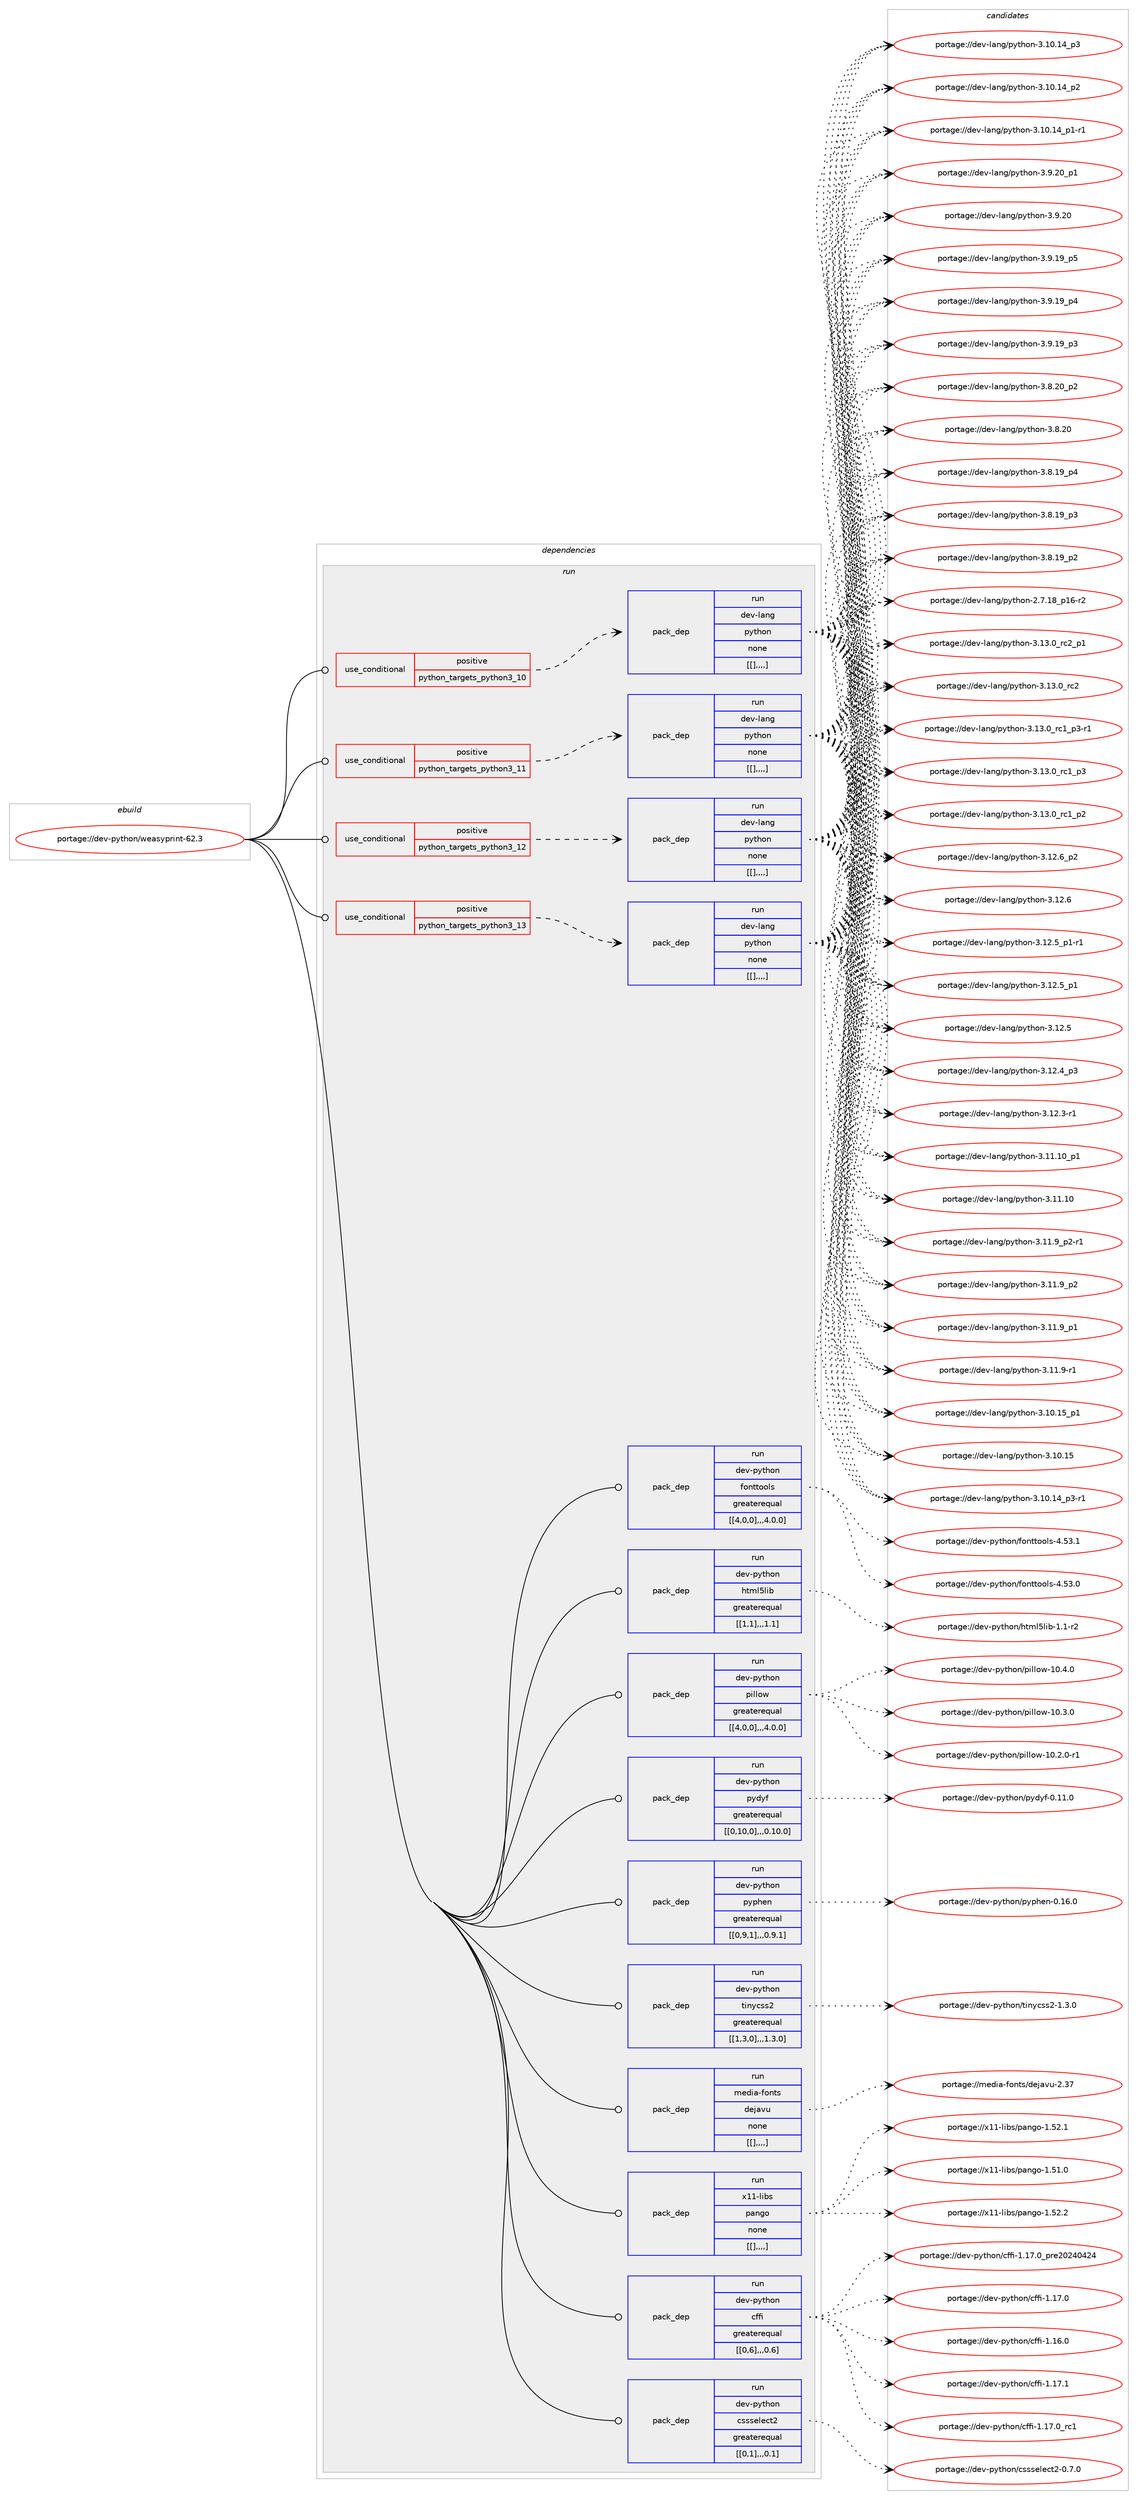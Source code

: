 digraph prolog {

# *************
# Graph options
# *************

newrank=true;
concentrate=true;
compound=true;
graph [rankdir=LR,fontname=Helvetica,fontsize=10,ranksep=1.5];#, ranksep=2.5, nodesep=0.2];
edge  [arrowhead=vee];
node  [fontname=Helvetica,fontsize=10];

# **********
# The ebuild
# **********

subgraph cluster_leftcol {
color=gray;
label=<<i>ebuild</i>>;
id [label="portage://dev-python/weasyprint-62.3", color=red, width=4, href="../dev-python/weasyprint-62.3.svg"];
}

# ****************
# The dependencies
# ****************

subgraph cluster_midcol {
color=gray;
label=<<i>dependencies</i>>;
subgraph cluster_compile {
fillcolor="#eeeeee";
style=filled;
label=<<i>compile</i>>;
}
subgraph cluster_compileandrun {
fillcolor="#eeeeee";
style=filled;
label=<<i>compile and run</i>>;
}
subgraph cluster_run {
fillcolor="#eeeeee";
style=filled;
label=<<i>run</i>>;
subgraph cond42910 {
dependency170731 [label=<<TABLE BORDER="0" CELLBORDER="1" CELLSPACING="0" CELLPADDING="4"><TR><TD ROWSPAN="3" CELLPADDING="10">use_conditional</TD></TR><TR><TD>positive</TD></TR><TR><TD>python_targets_python3_10</TD></TR></TABLE>>, shape=none, color=red];
subgraph pack126558 {
dependency170732 [label=<<TABLE BORDER="0" CELLBORDER="1" CELLSPACING="0" CELLPADDING="4" WIDTH="220"><TR><TD ROWSPAN="6" CELLPADDING="30">pack_dep</TD></TR><TR><TD WIDTH="110">run</TD></TR><TR><TD>dev-lang</TD></TR><TR><TD>python</TD></TR><TR><TD>none</TD></TR><TR><TD>[[],,,,]</TD></TR></TABLE>>, shape=none, color=blue];
}
dependency170731:e -> dependency170732:w [weight=20,style="dashed",arrowhead="vee"];
}
id:e -> dependency170731:w [weight=20,style="solid",arrowhead="odot"];
subgraph cond42911 {
dependency170733 [label=<<TABLE BORDER="0" CELLBORDER="1" CELLSPACING="0" CELLPADDING="4"><TR><TD ROWSPAN="3" CELLPADDING="10">use_conditional</TD></TR><TR><TD>positive</TD></TR><TR><TD>python_targets_python3_11</TD></TR></TABLE>>, shape=none, color=red];
subgraph pack126559 {
dependency170734 [label=<<TABLE BORDER="0" CELLBORDER="1" CELLSPACING="0" CELLPADDING="4" WIDTH="220"><TR><TD ROWSPAN="6" CELLPADDING="30">pack_dep</TD></TR><TR><TD WIDTH="110">run</TD></TR><TR><TD>dev-lang</TD></TR><TR><TD>python</TD></TR><TR><TD>none</TD></TR><TR><TD>[[],,,,]</TD></TR></TABLE>>, shape=none, color=blue];
}
dependency170733:e -> dependency170734:w [weight=20,style="dashed",arrowhead="vee"];
}
id:e -> dependency170733:w [weight=20,style="solid",arrowhead="odot"];
subgraph cond42912 {
dependency170735 [label=<<TABLE BORDER="0" CELLBORDER="1" CELLSPACING="0" CELLPADDING="4"><TR><TD ROWSPAN="3" CELLPADDING="10">use_conditional</TD></TR><TR><TD>positive</TD></TR><TR><TD>python_targets_python3_12</TD></TR></TABLE>>, shape=none, color=red];
subgraph pack126560 {
dependency170736 [label=<<TABLE BORDER="0" CELLBORDER="1" CELLSPACING="0" CELLPADDING="4" WIDTH="220"><TR><TD ROWSPAN="6" CELLPADDING="30">pack_dep</TD></TR><TR><TD WIDTH="110">run</TD></TR><TR><TD>dev-lang</TD></TR><TR><TD>python</TD></TR><TR><TD>none</TD></TR><TR><TD>[[],,,,]</TD></TR></TABLE>>, shape=none, color=blue];
}
dependency170735:e -> dependency170736:w [weight=20,style="dashed",arrowhead="vee"];
}
id:e -> dependency170735:w [weight=20,style="solid",arrowhead="odot"];
subgraph cond42913 {
dependency170737 [label=<<TABLE BORDER="0" CELLBORDER="1" CELLSPACING="0" CELLPADDING="4"><TR><TD ROWSPAN="3" CELLPADDING="10">use_conditional</TD></TR><TR><TD>positive</TD></TR><TR><TD>python_targets_python3_13</TD></TR></TABLE>>, shape=none, color=red];
subgraph pack126561 {
dependency170738 [label=<<TABLE BORDER="0" CELLBORDER="1" CELLSPACING="0" CELLPADDING="4" WIDTH="220"><TR><TD ROWSPAN="6" CELLPADDING="30">pack_dep</TD></TR><TR><TD WIDTH="110">run</TD></TR><TR><TD>dev-lang</TD></TR><TR><TD>python</TD></TR><TR><TD>none</TD></TR><TR><TD>[[],,,,]</TD></TR></TABLE>>, shape=none, color=blue];
}
dependency170737:e -> dependency170738:w [weight=20,style="dashed",arrowhead="vee"];
}
id:e -> dependency170737:w [weight=20,style="solid",arrowhead="odot"];
subgraph pack126562 {
dependency170739 [label=<<TABLE BORDER="0" CELLBORDER="1" CELLSPACING="0" CELLPADDING="4" WIDTH="220"><TR><TD ROWSPAN="6" CELLPADDING="30">pack_dep</TD></TR><TR><TD WIDTH="110">run</TD></TR><TR><TD>dev-python</TD></TR><TR><TD>cffi</TD></TR><TR><TD>greaterequal</TD></TR><TR><TD>[[0,6],,,0.6]</TD></TR></TABLE>>, shape=none, color=blue];
}
id:e -> dependency170739:w [weight=20,style="solid",arrowhead="odot"];
subgraph pack126563 {
dependency170740 [label=<<TABLE BORDER="0" CELLBORDER="1" CELLSPACING="0" CELLPADDING="4" WIDTH="220"><TR><TD ROWSPAN="6" CELLPADDING="30">pack_dep</TD></TR><TR><TD WIDTH="110">run</TD></TR><TR><TD>dev-python</TD></TR><TR><TD>cssselect2</TD></TR><TR><TD>greaterequal</TD></TR><TR><TD>[[0,1],,,0.1]</TD></TR></TABLE>>, shape=none, color=blue];
}
id:e -> dependency170740:w [weight=20,style="solid",arrowhead="odot"];
subgraph pack126564 {
dependency170741 [label=<<TABLE BORDER="0" CELLBORDER="1" CELLSPACING="0" CELLPADDING="4" WIDTH="220"><TR><TD ROWSPAN="6" CELLPADDING="30">pack_dep</TD></TR><TR><TD WIDTH="110">run</TD></TR><TR><TD>dev-python</TD></TR><TR><TD>fonttools</TD></TR><TR><TD>greaterequal</TD></TR><TR><TD>[[4,0,0],,,4.0.0]</TD></TR></TABLE>>, shape=none, color=blue];
}
id:e -> dependency170741:w [weight=20,style="solid",arrowhead="odot"];
subgraph pack126565 {
dependency170742 [label=<<TABLE BORDER="0" CELLBORDER="1" CELLSPACING="0" CELLPADDING="4" WIDTH="220"><TR><TD ROWSPAN="6" CELLPADDING="30">pack_dep</TD></TR><TR><TD WIDTH="110">run</TD></TR><TR><TD>dev-python</TD></TR><TR><TD>html5lib</TD></TR><TR><TD>greaterequal</TD></TR><TR><TD>[[1,1],,,1.1]</TD></TR></TABLE>>, shape=none, color=blue];
}
id:e -> dependency170742:w [weight=20,style="solid",arrowhead="odot"];
subgraph pack126566 {
dependency170743 [label=<<TABLE BORDER="0" CELLBORDER="1" CELLSPACING="0" CELLPADDING="4" WIDTH="220"><TR><TD ROWSPAN="6" CELLPADDING="30">pack_dep</TD></TR><TR><TD WIDTH="110">run</TD></TR><TR><TD>dev-python</TD></TR><TR><TD>pillow</TD></TR><TR><TD>greaterequal</TD></TR><TR><TD>[[4,0,0],,,4.0.0]</TD></TR></TABLE>>, shape=none, color=blue];
}
id:e -> dependency170743:w [weight=20,style="solid",arrowhead="odot"];
subgraph pack126567 {
dependency170744 [label=<<TABLE BORDER="0" CELLBORDER="1" CELLSPACING="0" CELLPADDING="4" WIDTH="220"><TR><TD ROWSPAN="6" CELLPADDING="30">pack_dep</TD></TR><TR><TD WIDTH="110">run</TD></TR><TR><TD>dev-python</TD></TR><TR><TD>pydyf</TD></TR><TR><TD>greaterequal</TD></TR><TR><TD>[[0,10,0],,,0.10.0]</TD></TR></TABLE>>, shape=none, color=blue];
}
id:e -> dependency170744:w [weight=20,style="solid",arrowhead="odot"];
subgraph pack126568 {
dependency170745 [label=<<TABLE BORDER="0" CELLBORDER="1" CELLSPACING="0" CELLPADDING="4" WIDTH="220"><TR><TD ROWSPAN="6" CELLPADDING="30">pack_dep</TD></TR><TR><TD WIDTH="110">run</TD></TR><TR><TD>dev-python</TD></TR><TR><TD>pyphen</TD></TR><TR><TD>greaterequal</TD></TR><TR><TD>[[0,9,1],,,0.9.1]</TD></TR></TABLE>>, shape=none, color=blue];
}
id:e -> dependency170745:w [weight=20,style="solid",arrowhead="odot"];
subgraph pack126569 {
dependency170746 [label=<<TABLE BORDER="0" CELLBORDER="1" CELLSPACING="0" CELLPADDING="4" WIDTH="220"><TR><TD ROWSPAN="6" CELLPADDING="30">pack_dep</TD></TR><TR><TD WIDTH="110">run</TD></TR><TR><TD>dev-python</TD></TR><TR><TD>tinycss2</TD></TR><TR><TD>greaterequal</TD></TR><TR><TD>[[1,3,0],,,1.3.0]</TD></TR></TABLE>>, shape=none, color=blue];
}
id:e -> dependency170746:w [weight=20,style="solid",arrowhead="odot"];
subgraph pack126570 {
dependency170747 [label=<<TABLE BORDER="0" CELLBORDER="1" CELLSPACING="0" CELLPADDING="4" WIDTH="220"><TR><TD ROWSPAN="6" CELLPADDING="30">pack_dep</TD></TR><TR><TD WIDTH="110">run</TD></TR><TR><TD>media-fonts</TD></TR><TR><TD>dejavu</TD></TR><TR><TD>none</TD></TR><TR><TD>[[],,,,]</TD></TR></TABLE>>, shape=none, color=blue];
}
id:e -> dependency170747:w [weight=20,style="solid",arrowhead="odot"];
subgraph pack126571 {
dependency170748 [label=<<TABLE BORDER="0" CELLBORDER="1" CELLSPACING="0" CELLPADDING="4" WIDTH="220"><TR><TD ROWSPAN="6" CELLPADDING="30">pack_dep</TD></TR><TR><TD WIDTH="110">run</TD></TR><TR><TD>x11-libs</TD></TR><TR><TD>pango</TD></TR><TR><TD>none</TD></TR><TR><TD>[[],,,,]</TD></TR></TABLE>>, shape=none, color=blue];
}
id:e -> dependency170748:w [weight=20,style="solid",arrowhead="odot"];
}
}

# **************
# The candidates
# **************

subgraph cluster_choices {
rank=same;
color=gray;
label=<<i>candidates</i>>;

subgraph choice126558 {
color=black;
nodesep=1;
choice100101118451089711010347112121116104111110455146495146489511499509511249 [label="portage://dev-lang/python-3.13.0_rc2_p1", color=red, width=4,href="../dev-lang/python-3.13.0_rc2_p1.svg"];
choice10010111845108971101034711212111610411111045514649514648951149950 [label="portage://dev-lang/python-3.13.0_rc2", color=red, width=4,href="../dev-lang/python-3.13.0_rc2.svg"];
choice1001011184510897110103471121211161041111104551464951464895114994995112514511449 [label="portage://dev-lang/python-3.13.0_rc1_p3-r1", color=red, width=4,href="../dev-lang/python-3.13.0_rc1_p3-r1.svg"];
choice100101118451089711010347112121116104111110455146495146489511499499511251 [label="portage://dev-lang/python-3.13.0_rc1_p3", color=red, width=4,href="../dev-lang/python-3.13.0_rc1_p3.svg"];
choice100101118451089711010347112121116104111110455146495146489511499499511250 [label="portage://dev-lang/python-3.13.0_rc1_p2", color=red, width=4,href="../dev-lang/python-3.13.0_rc1_p2.svg"];
choice100101118451089711010347112121116104111110455146495046549511250 [label="portage://dev-lang/python-3.12.6_p2", color=red, width=4,href="../dev-lang/python-3.12.6_p2.svg"];
choice10010111845108971101034711212111610411111045514649504654 [label="portage://dev-lang/python-3.12.6", color=red, width=4,href="../dev-lang/python-3.12.6.svg"];
choice1001011184510897110103471121211161041111104551464950465395112494511449 [label="portage://dev-lang/python-3.12.5_p1-r1", color=red, width=4,href="../dev-lang/python-3.12.5_p1-r1.svg"];
choice100101118451089711010347112121116104111110455146495046539511249 [label="portage://dev-lang/python-3.12.5_p1", color=red, width=4,href="../dev-lang/python-3.12.5_p1.svg"];
choice10010111845108971101034711212111610411111045514649504653 [label="portage://dev-lang/python-3.12.5", color=red, width=4,href="../dev-lang/python-3.12.5.svg"];
choice100101118451089711010347112121116104111110455146495046529511251 [label="portage://dev-lang/python-3.12.4_p3", color=red, width=4,href="../dev-lang/python-3.12.4_p3.svg"];
choice100101118451089711010347112121116104111110455146495046514511449 [label="portage://dev-lang/python-3.12.3-r1", color=red, width=4,href="../dev-lang/python-3.12.3-r1.svg"];
choice10010111845108971101034711212111610411111045514649494649489511249 [label="portage://dev-lang/python-3.11.10_p1", color=red, width=4,href="../dev-lang/python-3.11.10_p1.svg"];
choice1001011184510897110103471121211161041111104551464949464948 [label="portage://dev-lang/python-3.11.10", color=red, width=4,href="../dev-lang/python-3.11.10.svg"];
choice1001011184510897110103471121211161041111104551464949465795112504511449 [label="portage://dev-lang/python-3.11.9_p2-r1", color=red, width=4,href="../dev-lang/python-3.11.9_p2-r1.svg"];
choice100101118451089711010347112121116104111110455146494946579511250 [label="portage://dev-lang/python-3.11.9_p2", color=red, width=4,href="../dev-lang/python-3.11.9_p2.svg"];
choice100101118451089711010347112121116104111110455146494946579511249 [label="portage://dev-lang/python-3.11.9_p1", color=red, width=4,href="../dev-lang/python-3.11.9_p1.svg"];
choice100101118451089711010347112121116104111110455146494946574511449 [label="portage://dev-lang/python-3.11.9-r1", color=red, width=4,href="../dev-lang/python-3.11.9-r1.svg"];
choice10010111845108971101034711212111610411111045514649484649539511249 [label="portage://dev-lang/python-3.10.15_p1", color=red, width=4,href="../dev-lang/python-3.10.15_p1.svg"];
choice1001011184510897110103471121211161041111104551464948464953 [label="portage://dev-lang/python-3.10.15", color=red, width=4,href="../dev-lang/python-3.10.15.svg"];
choice100101118451089711010347112121116104111110455146494846495295112514511449 [label="portage://dev-lang/python-3.10.14_p3-r1", color=red, width=4,href="../dev-lang/python-3.10.14_p3-r1.svg"];
choice10010111845108971101034711212111610411111045514649484649529511251 [label="portage://dev-lang/python-3.10.14_p3", color=red, width=4,href="../dev-lang/python-3.10.14_p3.svg"];
choice10010111845108971101034711212111610411111045514649484649529511250 [label="portage://dev-lang/python-3.10.14_p2", color=red, width=4,href="../dev-lang/python-3.10.14_p2.svg"];
choice100101118451089711010347112121116104111110455146494846495295112494511449 [label="portage://dev-lang/python-3.10.14_p1-r1", color=red, width=4,href="../dev-lang/python-3.10.14_p1-r1.svg"];
choice100101118451089711010347112121116104111110455146574650489511249 [label="portage://dev-lang/python-3.9.20_p1", color=red, width=4,href="../dev-lang/python-3.9.20_p1.svg"];
choice10010111845108971101034711212111610411111045514657465048 [label="portage://dev-lang/python-3.9.20", color=red, width=4,href="../dev-lang/python-3.9.20.svg"];
choice100101118451089711010347112121116104111110455146574649579511253 [label="portage://dev-lang/python-3.9.19_p5", color=red, width=4,href="../dev-lang/python-3.9.19_p5.svg"];
choice100101118451089711010347112121116104111110455146574649579511252 [label="portage://dev-lang/python-3.9.19_p4", color=red, width=4,href="../dev-lang/python-3.9.19_p4.svg"];
choice100101118451089711010347112121116104111110455146574649579511251 [label="portage://dev-lang/python-3.9.19_p3", color=red, width=4,href="../dev-lang/python-3.9.19_p3.svg"];
choice100101118451089711010347112121116104111110455146564650489511250 [label="portage://dev-lang/python-3.8.20_p2", color=red, width=4,href="../dev-lang/python-3.8.20_p2.svg"];
choice10010111845108971101034711212111610411111045514656465048 [label="portage://dev-lang/python-3.8.20", color=red, width=4,href="../dev-lang/python-3.8.20.svg"];
choice100101118451089711010347112121116104111110455146564649579511252 [label="portage://dev-lang/python-3.8.19_p4", color=red, width=4,href="../dev-lang/python-3.8.19_p4.svg"];
choice100101118451089711010347112121116104111110455146564649579511251 [label="portage://dev-lang/python-3.8.19_p3", color=red, width=4,href="../dev-lang/python-3.8.19_p3.svg"];
choice100101118451089711010347112121116104111110455146564649579511250 [label="portage://dev-lang/python-3.8.19_p2", color=red, width=4,href="../dev-lang/python-3.8.19_p2.svg"];
choice100101118451089711010347112121116104111110455046554649569511249544511450 [label="portage://dev-lang/python-2.7.18_p16-r2", color=red, width=4,href="../dev-lang/python-2.7.18_p16-r2.svg"];
dependency170732:e -> choice100101118451089711010347112121116104111110455146495146489511499509511249:w [style=dotted,weight="100"];
dependency170732:e -> choice10010111845108971101034711212111610411111045514649514648951149950:w [style=dotted,weight="100"];
dependency170732:e -> choice1001011184510897110103471121211161041111104551464951464895114994995112514511449:w [style=dotted,weight="100"];
dependency170732:e -> choice100101118451089711010347112121116104111110455146495146489511499499511251:w [style=dotted,weight="100"];
dependency170732:e -> choice100101118451089711010347112121116104111110455146495146489511499499511250:w [style=dotted,weight="100"];
dependency170732:e -> choice100101118451089711010347112121116104111110455146495046549511250:w [style=dotted,weight="100"];
dependency170732:e -> choice10010111845108971101034711212111610411111045514649504654:w [style=dotted,weight="100"];
dependency170732:e -> choice1001011184510897110103471121211161041111104551464950465395112494511449:w [style=dotted,weight="100"];
dependency170732:e -> choice100101118451089711010347112121116104111110455146495046539511249:w [style=dotted,weight="100"];
dependency170732:e -> choice10010111845108971101034711212111610411111045514649504653:w [style=dotted,weight="100"];
dependency170732:e -> choice100101118451089711010347112121116104111110455146495046529511251:w [style=dotted,weight="100"];
dependency170732:e -> choice100101118451089711010347112121116104111110455146495046514511449:w [style=dotted,weight="100"];
dependency170732:e -> choice10010111845108971101034711212111610411111045514649494649489511249:w [style=dotted,weight="100"];
dependency170732:e -> choice1001011184510897110103471121211161041111104551464949464948:w [style=dotted,weight="100"];
dependency170732:e -> choice1001011184510897110103471121211161041111104551464949465795112504511449:w [style=dotted,weight="100"];
dependency170732:e -> choice100101118451089711010347112121116104111110455146494946579511250:w [style=dotted,weight="100"];
dependency170732:e -> choice100101118451089711010347112121116104111110455146494946579511249:w [style=dotted,weight="100"];
dependency170732:e -> choice100101118451089711010347112121116104111110455146494946574511449:w [style=dotted,weight="100"];
dependency170732:e -> choice10010111845108971101034711212111610411111045514649484649539511249:w [style=dotted,weight="100"];
dependency170732:e -> choice1001011184510897110103471121211161041111104551464948464953:w [style=dotted,weight="100"];
dependency170732:e -> choice100101118451089711010347112121116104111110455146494846495295112514511449:w [style=dotted,weight="100"];
dependency170732:e -> choice10010111845108971101034711212111610411111045514649484649529511251:w [style=dotted,weight="100"];
dependency170732:e -> choice10010111845108971101034711212111610411111045514649484649529511250:w [style=dotted,weight="100"];
dependency170732:e -> choice100101118451089711010347112121116104111110455146494846495295112494511449:w [style=dotted,weight="100"];
dependency170732:e -> choice100101118451089711010347112121116104111110455146574650489511249:w [style=dotted,weight="100"];
dependency170732:e -> choice10010111845108971101034711212111610411111045514657465048:w [style=dotted,weight="100"];
dependency170732:e -> choice100101118451089711010347112121116104111110455146574649579511253:w [style=dotted,weight="100"];
dependency170732:e -> choice100101118451089711010347112121116104111110455146574649579511252:w [style=dotted,weight="100"];
dependency170732:e -> choice100101118451089711010347112121116104111110455146574649579511251:w [style=dotted,weight="100"];
dependency170732:e -> choice100101118451089711010347112121116104111110455146564650489511250:w [style=dotted,weight="100"];
dependency170732:e -> choice10010111845108971101034711212111610411111045514656465048:w [style=dotted,weight="100"];
dependency170732:e -> choice100101118451089711010347112121116104111110455146564649579511252:w [style=dotted,weight="100"];
dependency170732:e -> choice100101118451089711010347112121116104111110455146564649579511251:w [style=dotted,weight="100"];
dependency170732:e -> choice100101118451089711010347112121116104111110455146564649579511250:w [style=dotted,weight="100"];
dependency170732:e -> choice100101118451089711010347112121116104111110455046554649569511249544511450:w [style=dotted,weight="100"];
}
subgraph choice126559 {
color=black;
nodesep=1;
choice100101118451089711010347112121116104111110455146495146489511499509511249 [label="portage://dev-lang/python-3.13.0_rc2_p1", color=red, width=4,href="../dev-lang/python-3.13.0_rc2_p1.svg"];
choice10010111845108971101034711212111610411111045514649514648951149950 [label="portage://dev-lang/python-3.13.0_rc2", color=red, width=4,href="../dev-lang/python-3.13.0_rc2.svg"];
choice1001011184510897110103471121211161041111104551464951464895114994995112514511449 [label="portage://dev-lang/python-3.13.0_rc1_p3-r1", color=red, width=4,href="../dev-lang/python-3.13.0_rc1_p3-r1.svg"];
choice100101118451089711010347112121116104111110455146495146489511499499511251 [label="portage://dev-lang/python-3.13.0_rc1_p3", color=red, width=4,href="../dev-lang/python-3.13.0_rc1_p3.svg"];
choice100101118451089711010347112121116104111110455146495146489511499499511250 [label="portage://dev-lang/python-3.13.0_rc1_p2", color=red, width=4,href="../dev-lang/python-3.13.0_rc1_p2.svg"];
choice100101118451089711010347112121116104111110455146495046549511250 [label="portage://dev-lang/python-3.12.6_p2", color=red, width=4,href="../dev-lang/python-3.12.6_p2.svg"];
choice10010111845108971101034711212111610411111045514649504654 [label="portage://dev-lang/python-3.12.6", color=red, width=4,href="../dev-lang/python-3.12.6.svg"];
choice1001011184510897110103471121211161041111104551464950465395112494511449 [label="portage://dev-lang/python-3.12.5_p1-r1", color=red, width=4,href="../dev-lang/python-3.12.5_p1-r1.svg"];
choice100101118451089711010347112121116104111110455146495046539511249 [label="portage://dev-lang/python-3.12.5_p1", color=red, width=4,href="../dev-lang/python-3.12.5_p1.svg"];
choice10010111845108971101034711212111610411111045514649504653 [label="portage://dev-lang/python-3.12.5", color=red, width=4,href="../dev-lang/python-3.12.5.svg"];
choice100101118451089711010347112121116104111110455146495046529511251 [label="portage://dev-lang/python-3.12.4_p3", color=red, width=4,href="../dev-lang/python-3.12.4_p3.svg"];
choice100101118451089711010347112121116104111110455146495046514511449 [label="portage://dev-lang/python-3.12.3-r1", color=red, width=4,href="../dev-lang/python-3.12.3-r1.svg"];
choice10010111845108971101034711212111610411111045514649494649489511249 [label="portage://dev-lang/python-3.11.10_p1", color=red, width=4,href="../dev-lang/python-3.11.10_p1.svg"];
choice1001011184510897110103471121211161041111104551464949464948 [label="portage://dev-lang/python-3.11.10", color=red, width=4,href="../dev-lang/python-3.11.10.svg"];
choice1001011184510897110103471121211161041111104551464949465795112504511449 [label="portage://dev-lang/python-3.11.9_p2-r1", color=red, width=4,href="../dev-lang/python-3.11.9_p2-r1.svg"];
choice100101118451089711010347112121116104111110455146494946579511250 [label="portage://dev-lang/python-3.11.9_p2", color=red, width=4,href="../dev-lang/python-3.11.9_p2.svg"];
choice100101118451089711010347112121116104111110455146494946579511249 [label="portage://dev-lang/python-3.11.9_p1", color=red, width=4,href="../dev-lang/python-3.11.9_p1.svg"];
choice100101118451089711010347112121116104111110455146494946574511449 [label="portage://dev-lang/python-3.11.9-r1", color=red, width=4,href="../dev-lang/python-3.11.9-r1.svg"];
choice10010111845108971101034711212111610411111045514649484649539511249 [label="portage://dev-lang/python-3.10.15_p1", color=red, width=4,href="../dev-lang/python-3.10.15_p1.svg"];
choice1001011184510897110103471121211161041111104551464948464953 [label="portage://dev-lang/python-3.10.15", color=red, width=4,href="../dev-lang/python-3.10.15.svg"];
choice100101118451089711010347112121116104111110455146494846495295112514511449 [label="portage://dev-lang/python-3.10.14_p3-r1", color=red, width=4,href="../dev-lang/python-3.10.14_p3-r1.svg"];
choice10010111845108971101034711212111610411111045514649484649529511251 [label="portage://dev-lang/python-3.10.14_p3", color=red, width=4,href="../dev-lang/python-3.10.14_p3.svg"];
choice10010111845108971101034711212111610411111045514649484649529511250 [label="portage://dev-lang/python-3.10.14_p2", color=red, width=4,href="../dev-lang/python-3.10.14_p2.svg"];
choice100101118451089711010347112121116104111110455146494846495295112494511449 [label="portage://dev-lang/python-3.10.14_p1-r1", color=red, width=4,href="../dev-lang/python-3.10.14_p1-r1.svg"];
choice100101118451089711010347112121116104111110455146574650489511249 [label="portage://dev-lang/python-3.9.20_p1", color=red, width=4,href="../dev-lang/python-3.9.20_p1.svg"];
choice10010111845108971101034711212111610411111045514657465048 [label="portage://dev-lang/python-3.9.20", color=red, width=4,href="../dev-lang/python-3.9.20.svg"];
choice100101118451089711010347112121116104111110455146574649579511253 [label="portage://dev-lang/python-3.9.19_p5", color=red, width=4,href="../dev-lang/python-3.9.19_p5.svg"];
choice100101118451089711010347112121116104111110455146574649579511252 [label="portage://dev-lang/python-3.9.19_p4", color=red, width=4,href="../dev-lang/python-3.9.19_p4.svg"];
choice100101118451089711010347112121116104111110455146574649579511251 [label="portage://dev-lang/python-3.9.19_p3", color=red, width=4,href="../dev-lang/python-3.9.19_p3.svg"];
choice100101118451089711010347112121116104111110455146564650489511250 [label="portage://dev-lang/python-3.8.20_p2", color=red, width=4,href="../dev-lang/python-3.8.20_p2.svg"];
choice10010111845108971101034711212111610411111045514656465048 [label="portage://dev-lang/python-3.8.20", color=red, width=4,href="../dev-lang/python-3.8.20.svg"];
choice100101118451089711010347112121116104111110455146564649579511252 [label="portage://dev-lang/python-3.8.19_p4", color=red, width=4,href="../dev-lang/python-3.8.19_p4.svg"];
choice100101118451089711010347112121116104111110455146564649579511251 [label="portage://dev-lang/python-3.8.19_p3", color=red, width=4,href="../dev-lang/python-3.8.19_p3.svg"];
choice100101118451089711010347112121116104111110455146564649579511250 [label="portage://dev-lang/python-3.8.19_p2", color=red, width=4,href="../dev-lang/python-3.8.19_p2.svg"];
choice100101118451089711010347112121116104111110455046554649569511249544511450 [label="portage://dev-lang/python-2.7.18_p16-r2", color=red, width=4,href="../dev-lang/python-2.7.18_p16-r2.svg"];
dependency170734:e -> choice100101118451089711010347112121116104111110455146495146489511499509511249:w [style=dotted,weight="100"];
dependency170734:e -> choice10010111845108971101034711212111610411111045514649514648951149950:w [style=dotted,weight="100"];
dependency170734:e -> choice1001011184510897110103471121211161041111104551464951464895114994995112514511449:w [style=dotted,weight="100"];
dependency170734:e -> choice100101118451089711010347112121116104111110455146495146489511499499511251:w [style=dotted,weight="100"];
dependency170734:e -> choice100101118451089711010347112121116104111110455146495146489511499499511250:w [style=dotted,weight="100"];
dependency170734:e -> choice100101118451089711010347112121116104111110455146495046549511250:w [style=dotted,weight="100"];
dependency170734:e -> choice10010111845108971101034711212111610411111045514649504654:w [style=dotted,weight="100"];
dependency170734:e -> choice1001011184510897110103471121211161041111104551464950465395112494511449:w [style=dotted,weight="100"];
dependency170734:e -> choice100101118451089711010347112121116104111110455146495046539511249:w [style=dotted,weight="100"];
dependency170734:e -> choice10010111845108971101034711212111610411111045514649504653:w [style=dotted,weight="100"];
dependency170734:e -> choice100101118451089711010347112121116104111110455146495046529511251:w [style=dotted,weight="100"];
dependency170734:e -> choice100101118451089711010347112121116104111110455146495046514511449:w [style=dotted,weight="100"];
dependency170734:e -> choice10010111845108971101034711212111610411111045514649494649489511249:w [style=dotted,weight="100"];
dependency170734:e -> choice1001011184510897110103471121211161041111104551464949464948:w [style=dotted,weight="100"];
dependency170734:e -> choice1001011184510897110103471121211161041111104551464949465795112504511449:w [style=dotted,weight="100"];
dependency170734:e -> choice100101118451089711010347112121116104111110455146494946579511250:w [style=dotted,weight="100"];
dependency170734:e -> choice100101118451089711010347112121116104111110455146494946579511249:w [style=dotted,weight="100"];
dependency170734:e -> choice100101118451089711010347112121116104111110455146494946574511449:w [style=dotted,weight="100"];
dependency170734:e -> choice10010111845108971101034711212111610411111045514649484649539511249:w [style=dotted,weight="100"];
dependency170734:e -> choice1001011184510897110103471121211161041111104551464948464953:w [style=dotted,weight="100"];
dependency170734:e -> choice100101118451089711010347112121116104111110455146494846495295112514511449:w [style=dotted,weight="100"];
dependency170734:e -> choice10010111845108971101034711212111610411111045514649484649529511251:w [style=dotted,weight="100"];
dependency170734:e -> choice10010111845108971101034711212111610411111045514649484649529511250:w [style=dotted,weight="100"];
dependency170734:e -> choice100101118451089711010347112121116104111110455146494846495295112494511449:w [style=dotted,weight="100"];
dependency170734:e -> choice100101118451089711010347112121116104111110455146574650489511249:w [style=dotted,weight="100"];
dependency170734:e -> choice10010111845108971101034711212111610411111045514657465048:w [style=dotted,weight="100"];
dependency170734:e -> choice100101118451089711010347112121116104111110455146574649579511253:w [style=dotted,weight="100"];
dependency170734:e -> choice100101118451089711010347112121116104111110455146574649579511252:w [style=dotted,weight="100"];
dependency170734:e -> choice100101118451089711010347112121116104111110455146574649579511251:w [style=dotted,weight="100"];
dependency170734:e -> choice100101118451089711010347112121116104111110455146564650489511250:w [style=dotted,weight="100"];
dependency170734:e -> choice10010111845108971101034711212111610411111045514656465048:w [style=dotted,weight="100"];
dependency170734:e -> choice100101118451089711010347112121116104111110455146564649579511252:w [style=dotted,weight="100"];
dependency170734:e -> choice100101118451089711010347112121116104111110455146564649579511251:w [style=dotted,weight="100"];
dependency170734:e -> choice100101118451089711010347112121116104111110455146564649579511250:w [style=dotted,weight="100"];
dependency170734:e -> choice100101118451089711010347112121116104111110455046554649569511249544511450:w [style=dotted,weight="100"];
}
subgraph choice126560 {
color=black;
nodesep=1;
choice100101118451089711010347112121116104111110455146495146489511499509511249 [label="portage://dev-lang/python-3.13.0_rc2_p1", color=red, width=4,href="../dev-lang/python-3.13.0_rc2_p1.svg"];
choice10010111845108971101034711212111610411111045514649514648951149950 [label="portage://dev-lang/python-3.13.0_rc2", color=red, width=4,href="../dev-lang/python-3.13.0_rc2.svg"];
choice1001011184510897110103471121211161041111104551464951464895114994995112514511449 [label="portage://dev-lang/python-3.13.0_rc1_p3-r1", color=red, width=4,href="../dev-lang/python-3.13.0_rc1_p3-r1.svg"];
choice100101118451089711010347112121116104111110455146495146489511499499511251 [label="portage://dev-lang/python-3.13.0_rc1_p3", color=red, width=4,href="../dev-lang/python-3.13.0_rc1_p3.svg"];
choice100101118451089711010347112121116104111110455146495146489511499499511250 [label="portage://dev-lang/python-3.13.0_rc1_p2", color=red, width=4,href="../dev-lang/python-3.13.0_rc1_p2.svg"];
choice100101118451089711010347112121116104111110455146495046549511250 [label="portage://dev-lang/python-3.12.6_p2", color=red, width=4,href="../dev-lang/python-3.12.6_p2.svg"];
choice10010111845108971101034711212111610411111045514649504654 [label="portage://dev-lang/python-3.12.6", color=red, width=4,href="../dev-lang/python-3.12.6.svg"];
choice1001011184510897110103471121211161041111104551464950465395112494511449 [label="portage://dev-lang/python-3.12.5_p1-r1", color=red, width=4,href="../dev-lang/python-3.12.5_p1-r1.svg"];
choice100101118451089711010347112121116104111110455146495046539511249 [label="portage://dev-lang/python-3.12.5_p1", color=red, width=4,href="../dev-lang/python-3.12.5_p1.svg"];
choice10010111845108971101034711212111610411111045514649504653 [label="portage://dev-lang/python-3.12.5", color=red, width=4,href="../dev-lang/python-3.12.5.svg"];
choice100101118451089711010347112121116104111110455146495046529511251 [label="portage://dev-lang/python-3.12.4_p3", color=red, width=4,href="../dev-lang/python-3.12.4_p3.svg"];
choice100101118451089711010347112121116104111110455146495046514511449 [label="portage://dev-lang/python-3.12.3-r1", color=red, width=4,href="../dev-lang/python-3.12.3-r1.svg"];
choice10010111845108971101034711212111610411111045514649494649489511249 [label="portage://dev-lang/python-3.11.10_p1", color=red, width=4,href="../dev-lang/python-3.11.10_p1.svg"];
choice1001011184510897110103471121211161041111104551464949464948 [label="portage://dev-lang/python-3.11.10", color=red, width=4,href="../dev-lang/python-3.11.10.svg"];
choice1001011184510897110103471121211161041111104551464949465795112504511449 [label="portage://dev-lang/python-3.11.9_p2-r1", color=red, width=4,href="../dev-lang/python-3.11.9_p2-r1.svg"];
choice100101118451089711010347112121116104111110455146494946579511250 [label="portage://dev-lang/python-3.11.9_p2", color=red, width=4,href="../dev-lang/python-3.11.9_p2.svg"];
choice100101118451089711010347112121116104111110455146494946579511249 [label="portage://dev-lang/python-3.11.9_p1", color=red, width=4,href="../dev-lang/python-3.11.9_p1.svg"];
choice100101118451089711010347112121116104111110455146494946574511449 [label="portage://dev-lang/python-3.11.9-r1", color=red, width=4,href="../dev-lang/python-3.11.9-r1.svg"];
choice10010111845108971101034711212111610411111045514649484649539511249 [label="portage://dev-lang/python-3.10.15_p1", color=red, width=4,href="../dev-lang/python-3.10.15_p1.svg"];
choice1001011184510897110103471121211161041111104551464948464953 [label="portage://dev-lang/python-3.10.15", color=red, width=4,href="../dev-lang/python-3.10.15.svg"];
choice100101118451089711010347112121116104111110455146494846495295112514511449 [label="portage://dev-lang/python-3.10.14_p3-r1", color=red, width=4,href="../dev-lang/python-3.10.14_p3-r1.svg"];
choice10010111845108971101034711212111610411111045514649484649529511251 [label="portage://dev-lang/python-3.10.14_p3", color=red, width=4,href="../dev-lang/python-3.10.14_p3.svg"];
choice10010111845108971101034711212111610411111045514649484649529511250 [label="portage://dev-lang/python-3.10.14_p2", color=red, width=4,href="../dev-lang/python-3.10.14_p2.svg"];
choice100101118451089711010347112121116104111110455146494846495295112494511449 [label="portage://dev-lang/python-3.10.14_p1-r1", color=red, width=4,href="../dev-lang/python-3.10.14_p1-r1.svg"];
choice100101118451089711010347112121116104111110455146574650489511249 [label="portage://dev-lang/python-3.9.20_p1", color=red, width=4,href="../dev-lang/python-3.9.20_p1.svg"];
choice10010111845108971101034711212111610411111045514657465048 [label="portage://dev-lang/python-3.9.20", color=red, width=4,href="../dev-lang/python-3.9.20.svg"];
choice100101118451089711010347112121116104111110455146574649579511253 [label="portage://dev-lang/python-3.9.19_p5", color=red, width=4,href="../dev-lang/python-3.9.19_p5.svg"];
choice100101118451089711010347112121116104111110455146574649579511252 [label="portage://dev-lang/python-3.9.19_p4", color=red, width=4,href="../dev-lang/python-3.9.19_p4.svg"];
choice100101118451089711010347112121116104111110455146574649579511251 [label="portage://dev-lang/python-3.9.19_p3", color=red, width=4,href="../dev-lang/python-3.9.19_p3.svg"];
choice100101118451089711010347112121116104111110455146564650489511250 [label="portage://dev-lang/python-3.8.20_p2", color=red, width=4,href="../dev-lang/python-3.8.20_p2.svg"];
choice10010111845108971101034711212111610411111045514656465048 [label="portage://dev-lang/python-3.8.20", color=red, width=4,href="../dev-lang/python-3.8.20.svg"];
choice100101118451089711010347112121116104111110455146564649579511252 [label="portage://dev-lang/python-3.8.19_p4", color=red, width=4,href="../dev-lang/python-3.8.19_p4.svg"];
choice100101118451089711010347112121116104111110455146564649579511251 [label="portage://dev-lang/python-3.8.19_p3", color=red, width=4,href="../dev-lang/python-3.8.19_p3.svg"];
choice100101118451089711010347112121116104111110455146564649579511250 [label="portage://dev-lang/python-3.8.19_p2", color=red, width=4,href="../dev-lang/python-3.8.19_p2.svg"];
choice100101118451089711010347112121116104111110455046554649569511249544511450 [label="portage://dev-lang/python-2.7.18_p16-r2", color=red, width=4,href="../dev-lang/python-2.7.18_p16-r2.svg"];
dependency170736:e -> choice100101118451089711010347112121116104111110455146495146489511499509511249:w [style=dotted,weight="100"];
dependency170736:e -> choice10010111845108971101034711212111610411111045514649514648951149950:w [style=dotted,weight="100"];
dependency170736:e -> choice1001011184510897110103471121211161041111104551464951464895114994995112514511449:w [style=dotted,weight="100"];
dependency170736:e -> choice100101118451089711010347112121116104111110455146495146489511499499511251:w [style=dotted,weight="100"];
dependency170736:e -> choice100101118451089711010347112121116104111110455146495146489511499499511250:w [style=dotted,weight="100"];
dependency170736:e -> choice100101118451089711010347112121116104111110455146495046549511250:w [style=dotted,weight="100"];
dependency170736:e -> choice10010111845108971101034711212111610411111045514649504654:w [style=dotted,weight="100"];
dependency170736:e -> choice1001011184510897110103471121211161041111104551464950465395112494511449:w [style=dotted,weight="100"];
dependency170736:e -> choice100101118451089711010347112121116104111110455146495046539511249:w [style=dotted,weight="100"];
dependency170736:e -> choice10010111845108971101034711212111610411111045514649504653:w [style=dotted,weight="100"];
dependency170736:e -> choice100101118451089711010347112121116104111110455146495046529511251:w [style=dotted,weight="100"];
dependency170736:e -> choice100101118451089711010347112121116104111110455146495046514511449:w [style=dotted,weight="100"];
dependency170736:e -> choice10010111845108971101034711212111610411111045514649494649489511249:w [style=dotted,weight="100"];
dependency170736:e -> choice1001011184510897110103471121211161041111104551464949464948:w [style=dotted,weight="100"];
dependency170736:e -> choice1001011184510897110103471121211161041111104551464949465795112504511449:w [style=dotted,weight="100"];
dependency170736:e -> choice100101118451089711010347112121116104111110455146494946579511250:w [style=dotted,weight="100"];
dependency170736:e -> choice100101118451089711010347112121116104111110455146494946579511249:w [style=dotted,weight="100"];
dependency170736:e -> choice100101118451089711010347112121116104111110455146494946574511449:w [style=dotted,weight="100"];
dependency170736:e -> choice10010111845108971101034711212111610411111045514649484649539511249:w [style=dotted,weight="100"];
dependency170736:e -> choice1001011184510897110103471121211161041111104551464948464953:w [style=dotted,weight="100"];
dependency170736:e -> choice100101118451089711010347112121116104111110455146494846495295112514511449:w [style=dotted,weight="100"];
dependency170736:e -> choice10010111845108971101034711212111610411111045514649484649529511251:w [style=dotted,weight="100"];
dependency170736:e -> choice10010111845108971101034711212111610411111045514649484649529511250:w [style=dotted,weight="100"];
dependency170736:e -> choice100101118451089711010347112121116104111110455146494846495295112494511449:w [style=dotted,weight="100"];
dependency170736:e -> choice100101118451089711010347112121116104111110455146574650489511249:w [style=dotted,weight="100"];
dependency170736:e -> choice10010111845108971101034711212111610411111045514657465048:w [style=dotted,weight="100"];
dependency170736:e -> choice100101118451089711010347112121116104111110455146574649579511253:w [style=dotted,weight="100"];
dependency170736:e -> choice100101118451089711010347112121116104111110455146574649579511252:w [style=dotted,weight="100"];
dependency170736:e -> choice100101118451089711010347112121116104111110455146574649579511251:w [style=dotted,weight="100"];
dependency170736:e -> choice100101118451089711010347112121116104111110455146564650489511250:w [style=dotted,weight="100"];
dependency170736:e -> choice10010111845108971101034711212111610411111045514656465048:w [style=dotted,weight="100"];
dependency170736:e -> choice100101118451089711010347112121116104111110455146564649579511252:w [style=dotted,weight="100"];
dependency170736:e -> choice100101118451089711010347112121116104111110455146564649579511251:w [style=dotted,weight="100"];
dependency170736:e -> choice100101118451089711010347112121116104111110455146564649579511250:w [style=dotted,weight="100"];
dependency170736:e -> choice100101118451089711010347112121116104111110455046554649569511249544511450:w [style=dotted,weight="100"];
}
subgraph choice126561 {
color=black;
nodesep=1;
choice100101118451089711010347112121116104111110455146495146489511499509511249 [label="portage://dev-lang/python-3.13.0_rc2_p1", color=red, width=4,href="../dev-lang/python-3.13.0_rc2_p1.svg"];
choice10010111845108971101034711212111610411111045514649514648951149950 [label="portage://dev-lang/python-3.13.0_rc2", color=red, width=4,href="../dev-lang/python-3.13.0_rc2.svg"];
choice1001011184510897110103471121211161041111104551464951464895114994995112514511449 [label="portage://dev-lang/python-3.13.0_rc1_p3-r1", color=red, width=4,href="../dev-lang/python-3.13.0_rc1_p3-r1.svg"];
choice100101118451089711010347112121116104111110455146495146489511499499511251 [label="portage://dev-lang/python-3.13.0_rc1_p3", color=red, width=4,href="../dev-lang/python-3.13.0_rc1_p3.svg"];
choice100101118451089711010347112121116104111110455146495146489511499499511250 [label="portage://dev-lang/python-3.13.0_rc1_p2", color=red, width=4,href="../dev-lang/python-3.13.0_rc1_p2.svg"];
choice100101118451089711010347112121116104111110455146495046549511250 [label="portage://dev-lang/python-3.12.6_p2", color=red, width=4,href="../dev-lang/python-3.12.6_p2.svg"];
choice10010111845108971101034711212111610411111045514649504654 [label="portage://dev-lang/python-3.12.6", color=red, width=4,href="../dev-lang/python-3.12.6.svg"];
choice1001011184510897110103471121211161041111104551464950465395112494511449 [label="portage://dev-lang/python-3.12.5_p1-r1", color=red, width=4,href="../dev-lang/python-3.12.5_p1-r1.svg"];
choice100101118451089711010347112121116104111110455146495046539511249 [label="portage://dev-lang/python-3.12.5_p1", color=red, width=4,href="../dev-lang/python-3.12.5_p1.svg"];
choice10010111845108971101034711212111610411111045514649504653 [label="portage://dev-lang/python-3.12.5", color=red, width=4,href="../dev-lang/python-3.12.5.svg"];
choice100101118451089711010347112121116104111110455146495046529511251 [label="portage://dev-lang/python-3.12.4_p3", color=red, width=4,href="../dev-lang/python-3.12.4_p3.svg"];
choice100101118451089711010347112121116104111110455146495046514511449 [label="portage://dev-lang/python-3.12.3-r1", color=red, width=4,href="../dev-lang/python-3.12.3-r1.svg"];
choice10010111845108971101034711212111610411111045514649494649489511249 [label="portage://dev-lang/python-3.11.10_p1", color=red, width=4,href="../dev-lang/python-3.11.10_p1.svg"];
choice1001011184510897110103471121211161041111104551464949464948 [label="portage://dev-lang/python-3.11.10", color=red, width=4,href="../dev-lang/python-3.11.10.svg"];
choice1001011184510897110103471121211161041111104551464949465795112504511449 [label="portage://dev-lang/python-3.11.9_p2-r1", color=red, width=4,href="../dev-lang/python-3.11.9_p2-r1.svg"];
choice100101118451089711010347112121116104111110455146494946579511250 [label="portage://dev-lang/python-3.11.9_p2", color=red, width=4,href="../dev-lang/python-3.11.9_p2.svg"];
choice100101118451089711010347112121116104111110455146494946579511249 [label="portage://dev-lang/python-3.11.9_p1", color=red, width=4,href="../dev-lang/python-3.11.9_p1.svg"];
choice100101118451089711010347112121116104111110455146494946574511449 [label="portage://dev-lang/python-3.11.9-r1", color=red, width=4,href="../dev-lang/python-3.11.9-r1.svg"];
choice10010111845108971101034711212111610411111045514649484649539511249 [label="portage://dev-lang/python-3.10.15_p1", color=red, width=4,href="../dev-lang/python-3.10.15_p1.svg"];
choice1001011184510897110103471121211161041111104551464948464953 [label="portage://dev-lang/python-3.10.15", color=red, width=4,href="../dev-lang/python-3.10.15.svg"];
choice100101118451089711010347112121116104111110455146494846495295112514511449 [label="portage://dev-lang/python-3.10.14_p3-r1", color=red, width=4,href="../dev-lang/python-3.10.14_p3-r1.svg"];
choice10010111845108971101034711212111610411111045514649484649529511251 [label="portage://dev-lang/python-3.10.14_p3", color=red, width=4,href="../dev-lang/python-3.10.14_p3.svg"];
choice10010111845108971101034711212111610411111045514649484649529511250 [label="portage://dev-lang/python-3.10.14_p2", color=red, width=4,href="../dev-lang/python-3.10.14_p2.svg"];
choice100101118451089711010347112121116104111110455146494846495295112494511449 [label="portage://dev-lang/python-3.10.14_p1-r1", color=red, width=4,href="../dev-lang/python-3.10.14_p1-r1.svg"];
choice100101118451089711010347112121116104111110455146574650489511249 [label="portage://dev-lang/python-3.9.20_p1", color=red, width=4,href="../dev-lang/python-3.9.20_p1.svg"];
choice10010111845108971101034711212111610411111045514657465048 [label="portage://dev-lang/python-3.9.20", color=red, width=4,href="../dev-lang/python-3.9.20.svg"];
choice100101118451089711010347112121116104111110455146574649579511253 [label="portage://dev-lang/python-3.9.19_p5", color=red, width=4,href="../dev-lang/python-3.9.19_p5.svg"];
choice100101118451089711010347112121116104111110455146574649579511252 [label="portage://dev-lang/python-3.9.19_p4", color=red, width=4,href="../dev-lang/python-3.9.19_p4.svg"];
choice100101118451089711010347112121116104111110455146574649579511251 [label="portage://dev-lang/python-3.9.19_p3", color=red, width=4,href="../dev-lang/python-3.9.19_p3.svg"];
choice100101118451089711010347112121116104111110455146564650489511250 [label="portage://dev-lang/python-3.8.20_p2", color=red, width=4,href="../dev-lang/python-3.8.20_p2.svg"];
choice10010111845108971101034711212111610411111045514656465048 [label="portage://dev-lang/python-3.8.20", color=red, width=4,href="../dev-lang/python-3.8.20.svg"];
choice100101118451089711010347112121116104111110455146564649579511252 [label="portage://dev-lang/python-3.8.19_p4", color=red, width=4,href="../dev-lang/python-3.8.19_p4.svg"];
choice100101118451089711010347112121116104111110455146564649579511251 [label="portage://dev-lang/python-3.8.19_p3", color=red, width=4,href="../dev-lang/python-3.8.19_p3.svg"];
choice100101118451089711010347112121116104111110455146564649579511250 [label="portage://dev-lang/python-3.8.19_p2", color=red, width=4,href="../dev-lang/python-3.8.19_p2.svg"];
choice100101118451089711010347112121116104111110455046554649569511249544511450 [label="portage://dev-lang/python-2.7.18_p16-r2", color=red, width=4,href="../dev-lang/python-2.7.18_p16-r2.svg"];
dependency170738:e -> choice100101118451089711010347112121116104111110455146495146489511499509511249:w [style=dotted,weight="100"];
dependency170738:e -> choice10010111845108971101034711212111610411111045514649514648951149950:w [style=dotted,weight="100"];
dependency170738:e -> choice1001011184510897110103471121211161041111104551464951464895114994995112514511449:w [style=dotted,weight="100"];
dependency170738:e -> choice100101118451089711010347112121116104111110455146495146489511499499511251:w [style=dotted,weight="100"];
dependency170738:e -> choice100101118451089711010347112121116104111110455146495146489511499499511250:w [style=dotted,weight="100"];
dependency170738:e -> choice100101118451089711010347112121116104111110455146495046549511250:w [style=dotted,weight="100"];
dependency170738:e -> choice10010111845108971101034711212111610411111045514649504654:w [style=dotted,weight="100"];
dependency170738:e -> choice1001011184510897110103471121211161041111104551464950465395112494511449:w [style=dotted,weight="100"];
dependency170738:e -> choice100101118451089711010347112121116104111110455146495046539511249:w [style=dotted,weight="100"];
dependency170738:e -> choice10010111845108971101034711212111610411111045514649504653:w [style=dotted,weight="100"];
dependency170738:e -> choice100101118451089711010347112121116104111110455146495046529511251:w [style=dotted,weight="100"];
dependency170738:e -> choice100101118451089711010347112121116104111110455146495046514511449:w [style=dotted,weight="100"];
dependency170738:e -> choice10010111845108971101034711212111610411111045514649494649489511249:w [style=dotted,weight="100"];
dependency170738:e -> choice1001011184510897110103471121211161041111104551464949464948:w [style=dotted,weight="100"];
dependency170738:e -> choice1001011184510897110103471121211161041111104551464949465795112504511449:w [style=dotted,weight="100"];
dependency170738:e -> choice100101118451089711010347112121116104111110455146494946579511250:w [style=dotted,weight="100"];
dependency170738:e -> choice100101118451089711010347112121116104111110455146494946579511249:w [style=dotted,weight="100"];
dependency170738:e -> choice100101118451089711010347112121116104111110455146494946574511449:w [style=dotted,weight="100"];
dependency170738:e -> choice10010111845108971101034711212111610411111045514649484649539511249:w [style=dotted,weight="100"];
dependency170738:e -> choice1001011184510897110103471121211161041111104551464948464953:w [style=dotted,weight="100"];
dependency170738:e -> choice100101118451089711010347112121116104111110455146494846495295112514511449:w [style=dotted,weight="100"];
dependency170738:e -> choice10010111845108971101034711212111610411111045514649484649529511251:w [style=dotted,weight="100"];
dependency170738:e -> choice10010111845108971101034711212111610411111045514649484649529511250:w [style=dotted,weight="100"];
dependency170738:e -> choice100101118451089711010347112121116104111110455146494846495295112494511449:w [style=dotted,weight="100"];
dependency170738:e -> choice100101118451089711010347112121116104111110455146574650489511249:w [style=dotted,weight="100"];
dependency170738:e -> choice10010111845108971101034711212111610411111045514657465048:w [style=dotted,weight="100"];
dependency170738:e -> choice100101118451089711010347112121116104111110455146574649579511253:w [style=dotted,weight="100"];
dependency170738:e -> choice100101118451089711010347112121116104111110455146574649579511252:w [style=dotted,weight="100"];
dependency170738:e -> choice100101118451089711010347112121116104111110455146574649579511251:w [style=dotted,weight="100"];
dependency170738:e -> choice100101118451089711010347112121116104111110455146564650489511250:w [style=dotted,weight="100"];
dependency170738:e -> choice10010111845108971101034711212111610411111045514656465048:w [style=dotted,weight="100"];
dependency170738:e -> choice100101118451089711010347112121116104111110455146564649579511252:w [style=dotted,weight="100"];
dependency170738:e -> choice100101118451089711010347112121116104111110455146564649579511251:w [style=dotted,weight="100"];
dependency170738:e -> choice100101118451089711010347112121116104111110455146564649579511250:w [style=dotted,weight="100"];
dependency170738:e -> choice100101118451089711010347112121116104111110455046554649569511249544511450:w [style=dotted,weight="100"];
}
subgraph choice126562 {
color=black;
nodesep=1;
choice10010111845112121116104111110479910210210545494649554649 [label="portage://dev-python/cffi-1.17.1", color=red, width=4,href="../dev-python/cffi-1.17.1.svg"];
choice10010111845112121116104111110479910210210545494649554648951149949 [label="portage://dev-python/cffi-1.17.0_rc1", color=red, width=4,href="../dev-python/cffi-1.17.0_rc1.svg"];
choice10010111845112121116104111110479910210210545494649554648951121141015048505248525052 [label="portage://dev-python/cffi-1.17.0_pre20240424", color=red, width=4,href="../dev-python/cffi-1.17.0_pre20240424.svg"];
choice10010111845112121116104111110479910210210545494649554648 [label="portage://dev-python/cffi-1.17.0", color=red, width=4,href="../dev-python/cffi-1.17.0.svg"];
choice10010111845112121116104111110479910210210545494649544648 [label="portage://dev-python/cffi-1.16.0", color=red, width=4,href="../dev-python/cffi-1.16.0.svg"];
dependency170739:e -> choice10010111845112121116104111110479910210210545494649554649:w [style=dotted,weight="100"];
dependency170739:e -> choice10010111845112121116104111110479910210210545494649554648951149949:w [style=dotted,weight="100"];
dependency170739:e -> choice10010111845112121116104111110479910210210545494649554648951121141015048505248525052:w [style=dotted,weight="100"];
dependency170739:e -> choice10010111845112121116104111110479910210210545494649554648:w [style=dotted,weight="100"];
dependency170739:e -> choice10010111845112121116104111110479910210210545494649544648:w [style=dotted,weight="100"];
}
subgraph choice126563 {
color=black;
nodesep=1;
choice1001011184511212111610411111047991151151151011081019911650454846554648 [label="portage://dev-python/cssselect2-0.7.0", color=red, width=4,href="../dev-python/cssselect2-0.7.0.svg"];
dependency170740:e -> choice1001011184511212111610411111047991151151151011081019911650454846554648:w [style=dotted,weight="100"];
}
subgraph choice126564 {
color=black;
nodesep=1;
choice100101118451121211161041111104710211111011611611111110811545524653514649 [label="portage://dev-python/fonttools-4.53.1", color=red, width=4,href="../dev-python/fonttools-4.53.1.svg"];
choice100101118451121211161041111104710211111011611611111110811545524653514648 [label="portage://dev-python/fonttools-4.53.0", color=red, width=4,href="../dev-python/fonttools-4.53.0.svg"];
dependency170741:e -> choice100101118451121211161041111104710211111011611611111110811545524653514649:w [style=dotted,weight="100"];
dependency170741:e -> choice100101118451121211161041111104710211111011611611111110811545524653514648:w [style=dotted,weight="100"];
}
subgraph choice126565 {
color=black;
nodesep=1;
choice10010111845112121116104111110471041161091085310810598454946494511450 [label="portage://dev-python/html5lib-1.1-r2", color=red, width=4,href="../dev-python/html5lib-1.1-r2.svg"];
dependency170742:e -> choice10010111845112121116104111110471041161091085310810598454946494511450:w [style=dotted,weight="100"];
}
subgraph choice126566 {
color=black;
nodesep=1;
choice100101118451121211161041111104711210510810811111945494846524648 [label="portage://dev-python/pillow-10.4.0", color=red, width=4,href="../dev-python/pillow-10.4.0.svg"];
choice100101118451121211161041111104711210510810811111945494846514648 [label="portage://dev-python/pillow-10.3.0", color=red, width=4,href="../dev-python/pillow-10.3.0.svg"];
choice1001011184511212111610411111047112105108108111119454948465046484511449 [label="portage://dev-python/pillow-10.2.0-r1", color=red, width=4,href="../dev-python/pillow-10.2.0-r1.svg"];
dependency170743:e -> choice100101118451121211161041111104711210510810811111945494846524648:w [style=dotted,weight="100"];
dependency170743:e -> choice100101118451121211161041111104711210510810811111945494846514648:w [style=dotted,weight="100"];
dependency170743:e -> choice1001011184511212111610411111047112105108108111119454948465046484511449:w [style=dotted,weight="100"];
}
subgraph choice126567 {
color=black;
nodesep=1;
choice100101118451121211161041111104711212110012110245484649494648 [label="portage://dev-python/pydyf-0.11.0", color=red, width=4,href="../dev-python/pydyf-0.11.0.svg"];
dependency170744:e -> choice100101118451121211161041111104711212110012110245484649494648:w [style=dotted,weight="100"];
}
subgraph choice126568 {
color=black;
nodesep=1;
choice100101118451121211161041111104711212111210410111045484649544648 [label="portage://dev-python/pyphen-0.16.0", color=red, width=4,href="../dev-python/pyphen-0.16.0.svg"];
dependency170745:e -> choice100101118451121211161041111104711212111210410111045484649544648:w [style=dotted,weight="100"];
}
subgraph choice126569 {
color=black;
nodesep=1;
choice10010111845112121116104111110471161051101219911511550454946514648 [label="portage://dev-python/tinycss2-1.3.0", color=red, width=4,href="../dev-python/tinycss2-1.3.0.svg"];
dependency170746:e -> choice10010111845112121116104111110471161051101219911511550454946514648:w [style=dotted,weight="100"];
}
subgraph choice126570 {
color=black;
nodesep=1;
choice109101100105974510211111011611547100101106971181174550465155 [label="portage://media-fonts/dejavu-2.37", color=red, width=4,href="../media-fonts/dejavu-2.37.svg"];
dependency170747:e -> choice109101100105974510211111011611547100101106971181174550465155:w [style=dotted,weight="100"];
}
subgraph choice126571 {
color=black;
nodesep=1;
choice12049494510810598115471129711010311145494653504650 [label="portage://x11-libs/pango-1.52.2", color=red, width=4,href="../x11-libs/pango-1.52.2.svg"];
choice12049494510810598115471129711010311145494653504649 [label="portage://x11-libs/pango-1.52.1", color=red, width=4,href="../x11-libs/pango-1.52.1.svg"];
choice12049494510810598115471129711010311145494653494648 [label="portage://x11-libs/pango-1.51.0", color=red, width=4,href="../x11-libs/pango-1.51.0.svg"];
dependency170748:e -> choice12049494510810598115471129711010311145494653504650:w [style=dotted,weight="100"];
dependency170748:e -> choice12049494510810598115471129711010311145494653504649:w [style=dotted,weight="100"];
dependency170748:e -> choice12049494510810598115471129711010311145494653494648:w [style=dotted,weight="100"];
}
}

}
